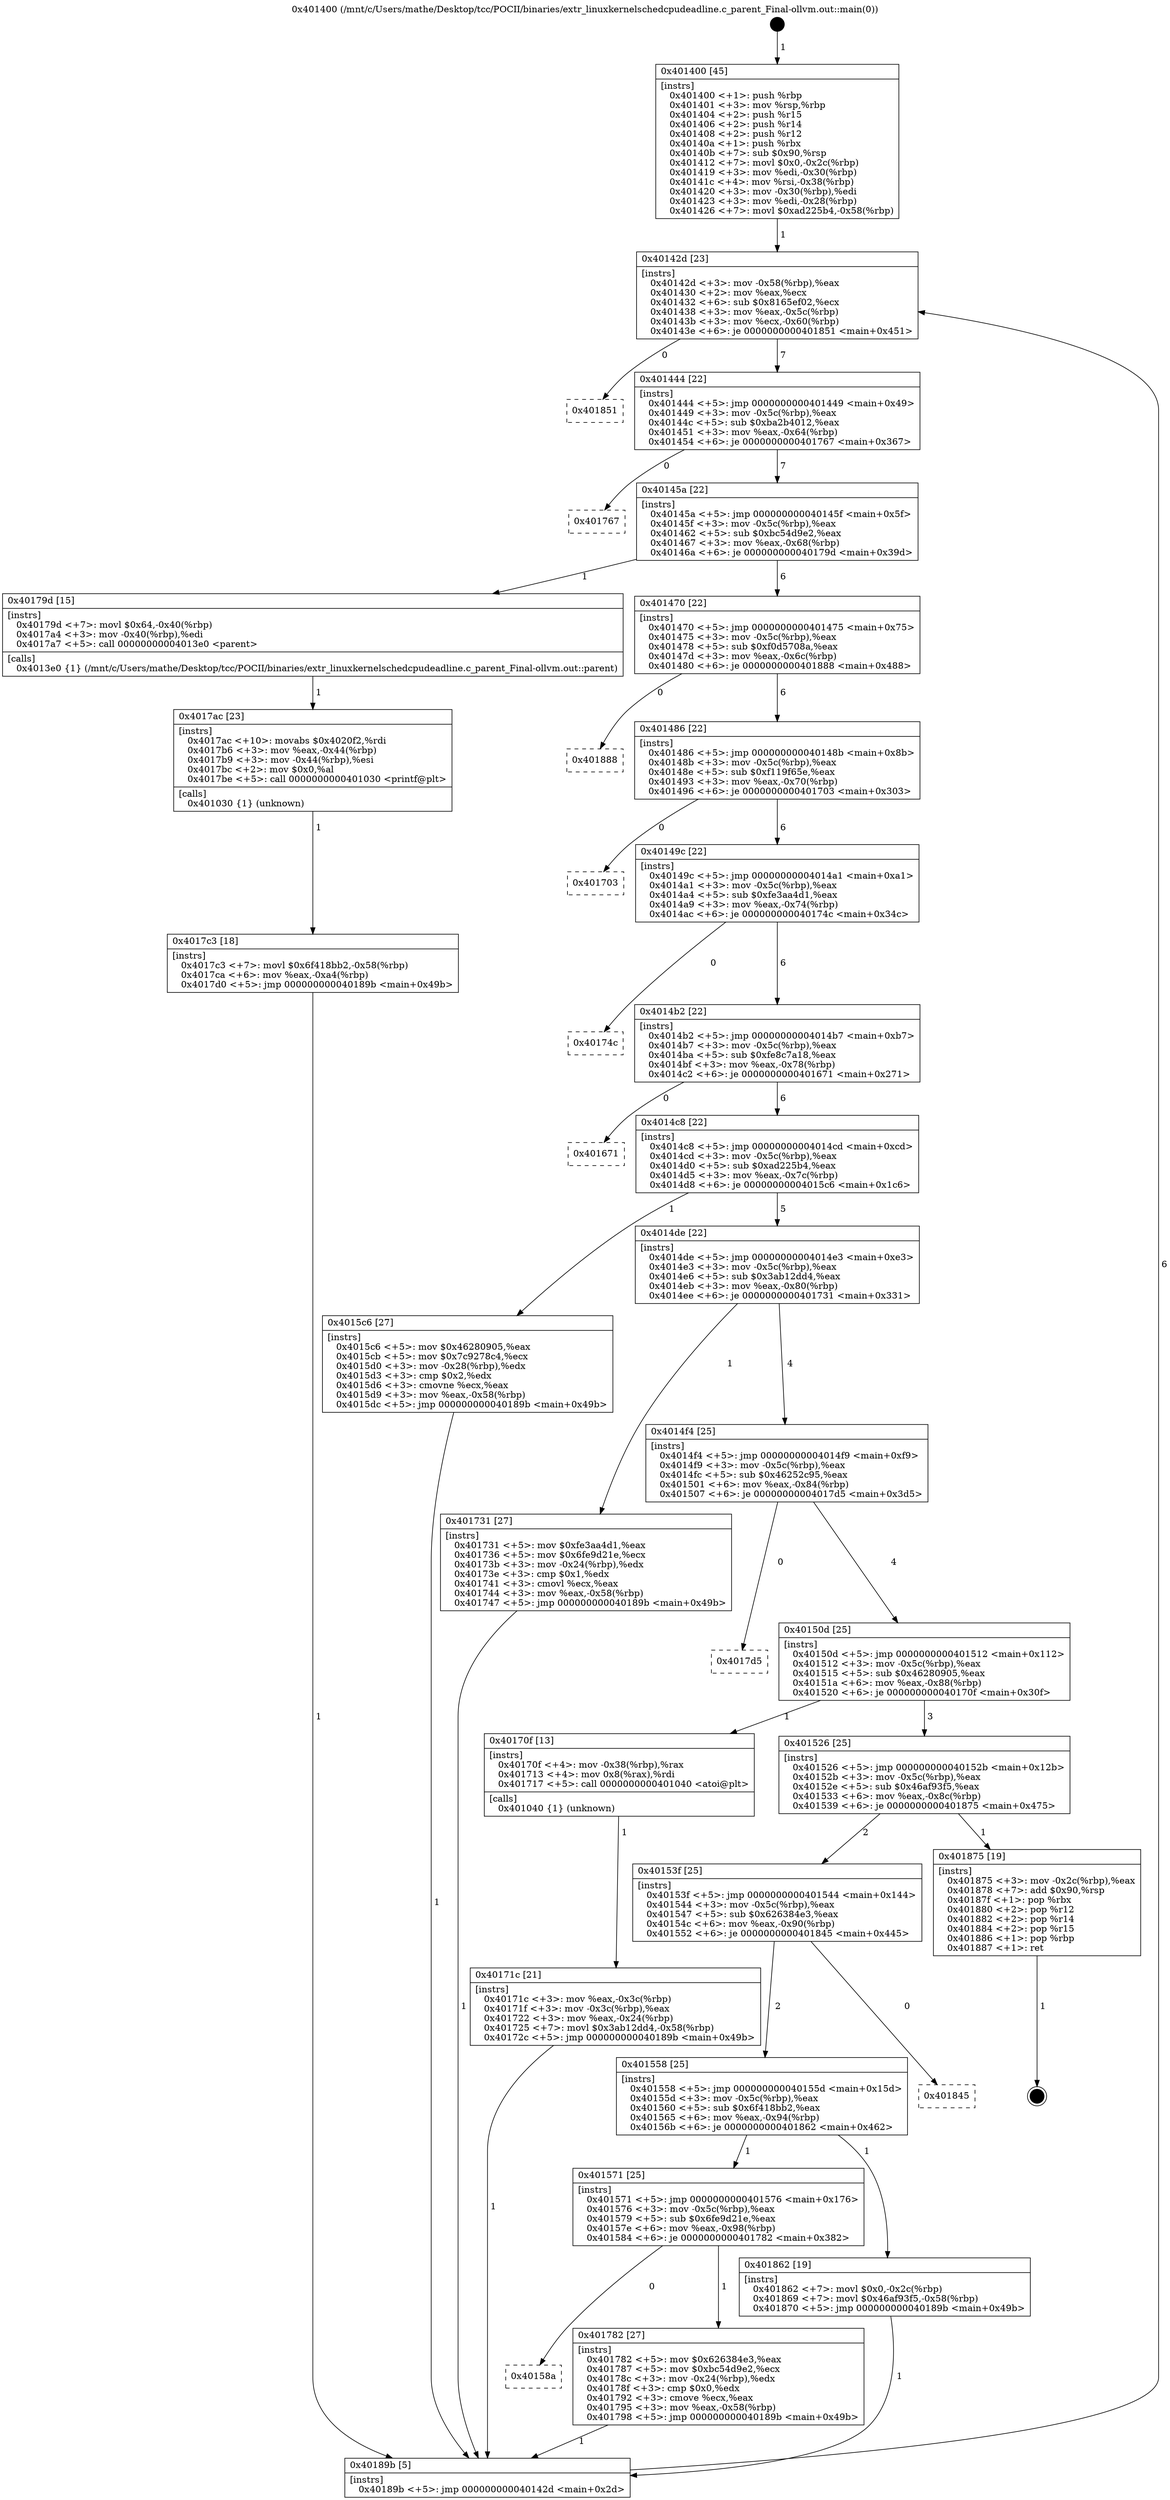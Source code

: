 digraph "0x401400" {
  label = "0x401400 (/mnt/c/Users/mathe/Desktop/tcc/POCII/binaries/extr_linuxkernelschedcpudeadline.c_parent_Final-ollvm.out::main(0))"
  labelloc = "t"
  node[shape=record]

  Entry [label="",width=0.3,height=0.3,shape=circle,fillcolor=black,style=filled]
  "0x40142d" [label="{
     0x40142d [23]\l
     | [instrs]\l
     &nbsp;&nbsp;0x40142d \<+3\>: mov -0x58(%rbp),%eax\l
     &nbsp;&nbsp;0x401430 \<+2\>: mov %eax,%ecx\l
     &nbsp;&nbsp;0x401432 \<+6\>: sub $0x8165ef02,%ecx\l
     &nbsp;&nbsp;0x401438 \<+3\>: mov %eax,-0x5c(%rbp)\l
     &nbsp;&nbsp;0x40143b \<+3\>: mov %ecx,-0x60(%rbp)\l
     &nbsp;&nbsp;0x40143e \<+6\>: je 0000000000401851 \<main+0x451\>\l
  }"]
  "0x401851" [label="{
     0x401851\l
  }", style=dashed]
  "0x401444" [label="{
     0x401444 [22]\l
     | [instrs]\l
     &nbsp;&nbsp;0x401444 \<+5\>: jmp 0000000000401449 \<main+0x49\>\l
     &nbsp;&nbsp;0x401449 \<+3\>: mov -0x5c(%rbp),%eax\l
     &nbsp;&nbsp;0x40144c \<+5\>: sub $0xba2b4012,%eax\l
     &nbsp;&nbsp;0x401451 \<+3\>: mov %eax,-0x64(%rbp)\l
     &nbsp;&nbsp;0x401454 \<+6\>: je 0000000000401767 \<main+0x367\>\l
  }"]
  Exit [label="",width=0.3,height=0.3,shape=circle,fillcolor=black,style=filled,peripheries=2]
  "0x401767" [label="{
     0x401767\l
  }", style=dashed]
  "0x40145a" [label="{
     0x40145a [22]\l
     | [instrs]\l
     &nbsp;&nbsp;0x40145a \<+5\>: jmp 000000000040145f \<main+0x5f\>\l
     &nbsp;&nbsp;0x40145f \<+3\>: mov -0x5c(%rbp),%eax\l
     &nbsp;&nbsp;0x401462 \<+5\>: sub $0xbc54d9e2,%eax\l
     &nbsp;&nbsp;0x401467 \<+3\>: mov %eax,-0x68(%rbp)\l
     &nbsp;&nbsp;0x40146a \<+6\>: je 000000000040179d \<main+0x39d\>\l
  }"]
  "0x4017c3" [label="{
     0x4017c3 [18]\l
     | [instrs]\l
     &nbsp;&nbsp;0x4017c3 \<+7\>: movl $0x6f418bb2,-0x58(%rbp)\l
     &nbsp;&nbsp;0x4017ca \<+6\>: mov %eax,-0xa4(%rbp)\l
     &nbsp;&nbsp;0x4017d0 \<+5\>: jmp 000000000040189b \<main+0x49b\>\l
  }"]
  "0x40179d" [label="{
     0x40179d [15]\l
     | [instrs]\l
     &nbsp;&nbsp;0x40179d \<+7\>: movl $0x64,-0x40(%rbp)\l
     &nbsp;&nbsp;0x4017a4 \<+3\>: mov -0x40(%rbp),%edi\l
     &nbsp;&nbsp;0x4017a7 \<+5\>: call 00000000004013e0 \<parent\>\l
     | [calls]\l
     &nbsp;&nbsp;0x4013e0 \{1\} (/mnt/c/Users/mathe/Desktop/tcc/POCII/binaries/extr_linuxkernelschedcpudeadline.c_parent_Final-ollvm.out::parent)\l
  }"]
  "0x401470" [label="{
     0x401470 [22]\l
     | [instrs]\l
     &nbsp;&nbsp;0x401470 \<+5\>: jmp 0000000000401475 \<main+0x75\>\l
     &nbsp;&nbsp;0x401475 \<+3\>: mov -0x5c(%rbp),%eax\l
     &nbsp;&nbsp;0x401478 \<+5\>: sub $0xf0d5708a,%eax\l
     &nbsp;&nbsp;0x40147d \<+3\>: mov %eax,-0x6c(%rbp)\l
     &nbsp;&nbsp;0x401480 \<+6\>: je 0000000000401888 \<main+0x488\>\l
  }"]
  "0x4017ac" [label="{
     0x4017ac [23]\l
     | [instrs]\l
     &nbsp;&nbsp;0x4017ac \<+10\>: movabs $0x4020f2,%rdi\l
     &nbsp;&nbsp;0x4017b6 \<+3\>: mov %eax,-0x44(%rbp)\l
     &nbsp;&nbsp;0x4017b9 \<+3\>: mov -0x44(%rbp),%esi\l
     &nbsp;&nbsp;0x4017bc \<+2\>: mov $0x0,%al\l
     &nbsp;&nbsp;0x4017be \<+5\>: call 0000000000401030 \<printf@plt\>\l
     | [calls]\l
     &nbsp;&nbsp;0x401030 \{1\} (unknown)\l
  }"]
  "0x401888" [label="{
     0x401888\l
  }", style=dashed]
  "0x401486" [label="{
     0x401486 [22]\l
     | [instrs]\l
     &nbsp;&nbsp;0x401486 \<+5\>: jmp 000000000040148b \<main+0x8b\>\l
     &nbsp;&nbsp;0x40148b \<+3\>: mov -0x5c(%rbp),%eax\l
     &nbsp;&nbsp;0x40148e \<+5\>: sub $0xf119f65e,%eax\l
     &nbsp;&nbsp;0x401493 \<+3\>: mov %eax,-0x70(%rbp)\l
     &nbsp;&nbsp;0x401496 \<+6\>: je 0000000000401703 \<main+0x303\>\l
  }"]
  "0x40158a" [label="{
     0x40158a\l
  }", style=dashed]
  "0x401703" [label="{
     0x401703\l
  }", style=dashed]
  "0x40149c" [label="{
     0x40149c [22]\l
     | [instrs]\l
     &nbsp;&nbsp;0x40149c \<+5\>: jmp 00000000004014a1 \<main+0xa1\>\l
     &nbsp;&nbsp;0x4014a1 \<+3\>: mov -0x5c(%rbp),%eax\l
     &nbsp;&nbsp;0x4014a4 \<+5\>: sub $0xfe3aa4d1,%eax\l
     &nbsp;&nbsp;0x4014a9 \<+3\>: mov %eax,-0x74(%rbp)\l
     &nbsp;&nbsp;0x4014ac \<+6\>: je 000000000040174c \<main+0x34c\>\l
  }"]
  "0x401782" [label="{
     0x401782 [27]\l
     | [instrs]\l
     &nbsp;&nbsp;0x401782 \<+5\>: mov $0x626384e3,%eax\l
     &nbsp;&nbsp;0x401787 \<+5\>: mov $0xbc54d9e2,%ecx\l
     &nbsp;&nbsp;0x40178c \<+3\>: mov -0x24(%rbp),%edx\l
     &nbsp;&nbsp;0x40178f \<+3\>: cmp $0x0,%edx\l
     &nbsp;&nbsp;0x401792 \<+3\>: cmove %ecx,%eax\l
     &nbsp;&nbsp;0x401795 \<+3\>: mov %eax,-0x58(%rbp)\l
     &nbsp;&nbsp;0x401798 \<+5\>: jmp 000000000040189b \<main+0x49b\>\l
  }"]
  "0x40174c" [label="{
     0x40174c\l
  }", style=dashed]
  "0x4014b2" [label="{
     0x4014b2 [22]\l
     | [instrs]\l
     &nbsp;&nbsp;0x4014b2 \<+5\>: jmp 00000000004014b7 \<main+0xb7\>\l
     &nbsp;&nbsp;0x4014b7 \<+3\>: mov -0x5c(%rbp),%eax\l
     &nbsp;&nbsp;0x4014ba \<+5\>: sub $0xfe8c7a18,%eax\l
     &nbsp;&nbsp;0x4014bf \<+3\>: mov %eax,-0x78(%rbp)\l
     &nbsp;&nbsp;0x4014c2 \<+6\>: je 0000000000401671 \<main+0x271\>\l
  }"]
  "0x401571" [label="{
     0x401571 [25]\l
     | [instrs]\l
     &nbsp;&nbsp;0x401571 \<+5\>: jmp 0000000000401576 \<main+0x176\>\l
     &nbsp;&nbsp;0x401576 \<+3\>: mov -0x5c(%rbp),%eax\l
     &nbsp;&nbsp;0x401579 \<+5\>: sub $0x6fe9d21e,%eax\l
     &nbsp;&nbsp;0x40157e \<+6\>: mov %eax,-0x98(%rbp)\l
     &nbsp;&nbsp;0x401584 \<+6\>: je 0000000000401782 \<main+0x382\>\l
  }"]
  "0x401671" [label="{
     0x401671\l
  }", style=dashed]
  "0x4014c8" [label="{
     0x4014c8 [22]\l
     | [instrs]\l
     &nbsp;&nbsp;0x4014c8 \<+5\>: jmp 00000000004014cd \<main+0xcd\>\l
     &nbsp;&nbsp;0x4014cd \<+3\>: mov -0x5c(%rbp),%eax\l
     &nbsp;&nbsp;0x4014d0 \<+5\>: sub $0xad225b4,%eax\l
     &nbsp;&nbsp;0x4014d5 \<+3\>: mov %eax,-0x7c(%rbp)\l
     &nbsp;&nbsp;0x4014d8 \<+6\>: je 00000000004015c6 \<main+0x1c6\>\l
  }"]
  "0x401862" [label="{
     0x401862 [19]\l
     | [instrs]\l
     &nbsp;&nbsp;0x401862 \<+7\>: movl $0x0,-0x2c(%rbp)\l
     &nbsp;&nbsp;0x401869 \<+7\>: movl $0x46af93f5,-0x58(%rbp)\l
     &nbsp;&nbsp;0x401870 \<+5\>: jmp 000000000040189b \<main+0x49b\>\l
  }"]
  "0x4015c6" [label="{
     0x4015c6 [27]\l
     | [instrs]\l
     &nbsp;&nbsp;0x4015c6 \<+5\>: mov $0x46280905,%eax\l
     &nbsp;&nbsp;0x4015cb \<+5\>: mov $0x7c9278c4,%ecx\l
     &nbsp;&nbsp;0x4015d0 \<+3\>: mov -0x28(%rbp),%edx\l
     &nbsp;&nbsp;0x4015d3 \<+3\>: cmp $0x2,%edx\l
     &nbsp;&nbsp;0x4015d6 \<+3\>: cmovne %ecx,%eax\l
     &nbsp;&nbsp;0x4015d9 \<+3\>: mov %eax,-0x58(%rbp)\l
     &nbsp;&nbsp;0x4015dc \<+5\>: jmp 000000000040189b \<main+0x49b\>\l
  }"]
  "0x4014de" [label="{
     0x4014de [22]\l
     | [instrs]\l
     &nbsp;&nbsp;0x4014de \<+5\>: jmp 00000000004014e3 \<main+0xe3\>\l
     &nbsp;&nbsp;0x4014e3 \<+3\>: mov -0x5c(%rbp),%eax\l
     &nbsp;&nbsp;0x4014e6 \<+5\>: sub $0x3ab12dd4,%eax\l
     &nbsp;&nbsp;0x4014eb \<+3\>: mov %eax,-0x80(%rbp)\l
     &nbsp;&nbsp;0x4014ee \<+6\>: je 0000000000401731 \<main+0x331\>\l
  }"]
  "0x40189b" [label="{
     0x40189b [5]\l
     | [instrs]\l
     &nbsp;&nbsp;0x40189b \<+5\>: jmp 000000000040142d \<main+0x2d\>\l
  }"]
  "0x401400" [label="{
     0x401400 [45]\l
     | [instrs]\l
     &nbsp;&nbsp;0x401400 \<+1\>: push %rbp\l
     &nbsp;&nbsp;0x401401 \<+3\>: mov %rsp,%rbp\l
     &nbsp;&nbsp;0x401404 \<+2\>: push %r15\l
     &nbsp;&nbsp;0x401406 \<+2\>: push %r14\l
     &nbsp;&nbsp;0x401408 \<+2\>: push %r12\l
     &nbsp;&nbsp;0x40140a \<+1\>: push %rbx\l
     &nbsp;&nbsp;0x40140b \<+7\>: sub $0x90,%rsp\l
     &nbsp;&nbsp;0x401412 \<+7\>: movl $0x0,-0x2c(%rbp)\l
     &nbsp;&nbsp;0x401419 \<+3\>: mov %edi,-0x30(%rbp)\l
     &nbsp;&nbsp;0x40141c \<+4\>: mov %rsi,-0x38(%rbp)\l
     &nbsp;&nbsp;0x401420 \<+3\>: mov -0x30(%rbp),%edi\l
     &nbsp;&nbsp;0x401423 \<+3\>: mov %edi,-0x28(%rbp)\l
     &nbsp;&nbsp;0x401426 \<+7\>: movl $0xad225b4,-0x58(%rbp)\l
  }"]
  "0x401558" [label="{
     0x401558 [25]\l
     | [instrs]\l
     &nbsp;&nbsp;0x401558 \<+5\>: jmp 000000000040155d \<main+0x15d\>\l
     &nbsp;&nbsp;0x40155d \<+3\>: mov -0x5c(%rbp),%eax\l
     &nbsp;&nbsp;0x401560 \<+5\>: sub $0x6f418bb2,%eax\l
     &nbsp;&nbsp;0x401565 \<+6\>: mov %eax,-0x94(%rbp)\l
     &nbsp;&nbsp;0x40156b \<+6\>: je 0000000000401862 \<main+0x462\>\l
  }"]
  "0x401731" [label="{
     0x401731 [27]\l
     | [instrs]\l
     &nbsp;&nbsp;0x401731 \<+5\>: mov $0xfe3aa4d1,%eax\l
     &nbsp;&nbsp;0x401736 \<+5\>: mov $0x6fe9d21e,%ecx\l
     &nbsp;&nbsp;0x40173b \<+3\>: mov -0x24(%rbp),%edx\l
     &nbsp;&nbsp;0x40173e \<+3\>: cmp $0x1,%edx\l
     &nbsp;&nbsp;0x401741 \<+3\>: cmovl %ecx,%eax\l
     &nbsp;&nbsp;0x401744 \<+3\>: mov %eax,-0x58(%rbp)\l
     &nbsp;&nbsp;0x401747 \<+5\>: jmp 000000000040189b \<main+0x49b\>\l
  }"]
  "0x4014f4" [label="{
     0x4014f4 [25]\l
     | [instrs]\l
     &nbsp;&nbsp;0x4014f4 \<+5\>: jmp 00000000004014f9 \<main+0xf9\>\l
     &nbsp;&nbsp;0x4014f9 \<+3\>: mov -0x5c(%rbp),%eax\l
     &nbsp;&nbsp;0x4014fc \<+5\>: sub $0x46252c95,%eax\l
     &nbsp;&nbsp;0x401501 \<+6\>: mov %eax,-0x84(%rbp)\l
     &nbsp;&nbsp;0x401507 \<+6\>: je 00000000004017d5 \<main+0x3d5\>\l
  }"]
  "0x401845" [label="{
     0x401845\l
  }", style=dashed]
  "0x4017d5" [label="{
     0x4017d5\l
  }", style=dashed]
  "0x40150d" [label="{
     0x40150d [25]\l
     | [instrs]\l
     &nbsp;&nbsp;0x40150d \<+5\>: jmp 0000000000401512 \<main+0x112\>\l
     &nbsp;&nbsp;0x401512 \<+3\>: mov -0x5c(%rbp),%eax\l
     &nbsp;&nbsp;0x401515 \<+5\>: sub $0x46280905,%eax\l
     &nbsp;&nbsp;0x40151a \<+6\>: mov %eax,-0x88(%rbp)\l
     &nbsp;&nbsp;0x401520 \<+6\>: je 000000000040170f \<main+0x30f\>\l
  }"]
  "0x40153f" [label="{
     0x40153f [25]\l
     | [instrs]\l
     &nbsp;&nbsp;0x40153f \<+5\>: jmp 0000000000401544 \<main+0x144\>\l
     &nbsp;&nbsp;0x401544 \<+3\>: mov -0x5c(%rbp),%eax\l
     &nbsp;&nbsp;0x401547 \<+5\>: sub $0x626384e3,%eax\l
     &nbsp;&nbsp;0x40154c \<+6\>: mov %eax,-0x90(%rbp)\l
     &nbsp;&nbsp;0x401552 \<+6\>: je 0000000000401845 \<main+0x445\>\l
  }"]
  "0x40170f" [label="{
     0x40170f [13]\l
     | [instrs]\l
     &nbsp;&nbsp;0x40170f \<+4\>: mov -0x38(%rbp),%rax\l
     &nbsp;&nbsp;0x401713 \<+4\>: mov 0x8(%rax),%rdi\l
     &nbsp;&nbsp;0x401717 \<+5\>: call 0000000000401040 \<atoi@plt\>\l
     | [calls]\l
     &nbsp;&nbsp;0x401040 \{1\} (unknown)\l
  }"]
  "0x401526" [label="{
     0x401526 [25]\l
     | [instrs]\l
     &nbsp;&nbsp;0x401526 \<+5\>: jmp 000000000040152b \<main+0x12b\>\l
     &nbsp;&nbsp;0x40152b \<+3\>: mov -0x5c(%rbp),%eax\l
     &nbsp;&nbsp;0x40152e \<+5\>: sub $0x46af93f5,%eax\l
     &nbsp;&nbsp;0x401533 \<+6\>: mov %eax,-0x8c(%rbp)\l
     &nbsp;&nbsp;0x401539 \<+6\>: je 0000000000401875 \<main+0x475\>\l
  }"]
  "0x40171c" [label="{
     0x40171c [21]\l
     | [instrs]\l
     &nbsp;&nbsp;0x40171c \<+3\>: mov %eax,-0x3c(%rbp)\l
     &nbsp;&nbsp;0x40171f \<+3\>: mov -0x3c(%rbp),%eax\l
     &nbsp;&nbsp;0x401722 \<+3\>: mov %eax,-0x24(%rbp)\l
     &nbsp;&nbsp;0x401725 \<+7\>: movl $0x3ab12dd4,-0x58(%rbp)\l
     &nbsp;&nbsp;0x40172c \<+5\>: jmp 000000000040189b \<main+0x49b\>\l
  }"]
  "0x401875" [label="{
     0x401875 [19]\l
     | [instrs]\l
     &nbsp;&nbsp;0x401875 \<+3\>: mov -0x2c(%rbp),%eax\l
     &nbsp;&nbsp;0x401878 \<+7\>: add $0x90,%rsp\l
     &nbsp;&nbsp;0x40187f \<+1\>: pop %rbx\l
     &nbsp;&nbsp;0x401880 \<+2\>: pop %r12\l
     &nbsp;&nbsp;0x401882 \<+2\>: pop %r14\l
     &nbsp;&nbsp;0x401884 \<+2\>: pop %r15\l
     &nbsp;&nbsp;0x401886 \<+1\>: pop %rbp\l
     &nbsp;&nbsp;0x401887 \<+1\>: ret\l
  }"]
  Entry -> "0x401400" [label=" 1"]
  "0x40142d" -> "0x401851" [label=" 0"]
  "0x40142d" -> "0x401444" [label=" 7"]
  "0x401875" -> Exit [label=" 1"]
  "0x401444" -> "0x401767" [label=" 0"]
  "0x401444" -> "0x40145a" [label=" 7"]
  "0x401862" -> "0x40189b" [label=" 1"]
  "0x40145a" -> "0x40179d" [label=" 1"]
  "0x40145a" -> "0x401470" [label=" 6"]
  "0x4017c3" -> "0x40189b" [label=" 1"]
  "0x401470" -> "0x401888" [label=" 0"]
  "0x401470" -> "0x401486" [label=" 6"]
  "0x4017ac" -> "0x4017c3" [label=" 1"]
  "0x401486" -> "0x401703" [label=" 0"]
  "0x401486" -> "0x40149c" [label=" 6"]
  "0x40179d" -> "0x4017ac" [label=" 1"]
  "0x40149c" -> "0x40174c" [label=" 0"]
  "0x40149c" -> "0x4014b2" [label=" 6"]
  "0x401782" -> "0x40189b" [label=" 1"]
  "0x4014b2" -> "0x401671" [label=" 0"]
  "0x4014b2" -> "0x4014c8" [label=" 6"]
  "0x401571" -> "0x401782" [label=" 1"]
  "0x4014c8" -> "0x4015c6" [label=" 1"]
  "0x4014c8" -> "0x4014de" [label=" 5"]
  "0x4015c6" -> "0x40189b" [label=" 1"]
  "0x401400" -> "0x40142d" [label=" 1"]
  "0x40189b" -> "0x40142d" [label=" 6"]
  "0x401571" -> "0x40158a" [label=" 0"]
  "0x4014de" -> "0x401731" [label=" 1"]
  "0x4014de" -> "0x4014f4" [label=" 4"]
  "0x401558" -> "0x401862" [label=" 1"]
  "0x4014f4" -> "0x4017d5" [label=" 0"]
  "0x4014f4" -> "0x40150d" [label=" 4"]
  "0x401558" -> "0x401571" [label=" 1"]
  "0x40150d" -> "0x40170f" [label=" 1"]
  "0x40150d" -> "0x401526" [label=" 3"]
  "0x40170f" -> "0x40171c" [label=" 1"]
  "0x40171c" -> "0x40189b" [label=" 1"]
  "0x401731" -> "0x40189b" [label=" 1"]
  "0x40153f" -> "0x401845" [label=" 0"]
  "0x401526" -> "0x401875" [label=" 1"]
  "0x401526" -> "0x40153f" [label=" 2"]
  "0x40153f" -> "0x401558" [label=" 2"]
}
